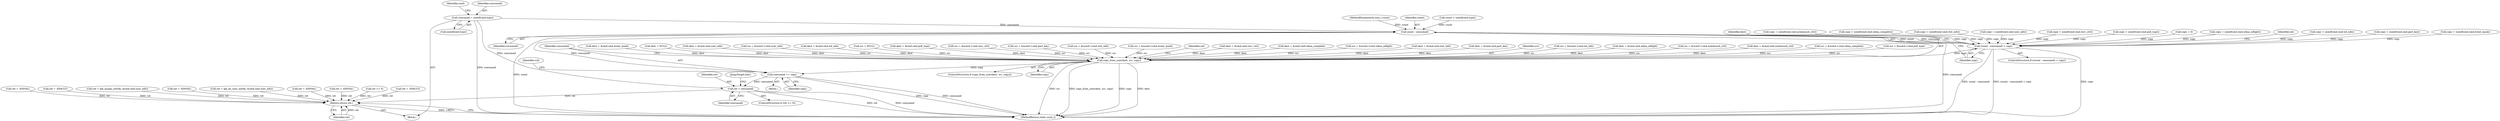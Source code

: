 digraph "0_linux_e6bd18f57aad1a2d1ef40e646d03ed0f2515c9e3_2@API" {
"1000167" [label="(Call,consumed = sizeof(cmd.type))"];
"1000463" [label="(Call,count - consumed)"];
"1000462" [label="(Call,(count - consumed) < copy)"];
"1000474" [label="(Call,copy_from_user(dest, src, copy))"];
"1000484" [label="(Call,consumed += copy)"];
"1000719" [label="(Call,ret = consumed)"];
"1000723" [label="(Return,return ret;)"];
"1000285" [label="(Call,copy = sizeof(cmd.cmd.part_key))"];
"1000512" [label="(Call,ret = qib_assign_ctxt(fp, &cmd.cmd.user_info))"];
"1000188" [label="(Call,dest = &cmd.cmd.user_info)"];
"1000175" [label="(Identifier,cmd)"];
"1000721" [label="(Identifier,consumed)"];
"1000196" [label="(Call,src = &ucmd->cmd.user_info)"];
"1000486" [label="(Identifier,copy)"];
"1000464" [label="(Identifier,count)"];
"1000427" [label="(Call,copy = sizeof(cmd.cmd.event_mask))"];
"1000462" [label="(Call,(count - consumed) < copy)"];
"1000475" [label="(Identifier,dest)"];
"1000349" [label="(Call,copy = sizeof(cmd.cmd.armlaunch_ctrl))"];
"1000267" [label="(Call,dest = &cmd.cmd.tid_info)"];
"1000315" [label="(Call,src = NULL)"];
"1000401" [label="(Call,copy = sizeof(cmd.cmd.sdma_complete))"];
"1000473" [label="(ControlStructure,if (copy_from_user(dest, src, copy)))"];
"1000232" [label="(Call,copy = sizeof(cmd.cmd.ctxt_info))"];
"1000130" [label="(Call,count < sizeof(cmd.type))"];
"1000331" [label="(Call,dest = &cmd.cmd.poll_type)"];
"1000167" [label="(Call,consumed = sizeof(cmd.type))"];
"1000137" [label="(Call,ret = -EINVAL)"];
"1000222" [label="(Call,src = &ucmd->cmd.recv_ctrl)"];
"1000180" [label="(Call,copy = sizeof(cmd.cmd.user_info))"];
"1000206" [label="(Call,copy = sizeof(cmd.cmd.recv_ctrl))"];
"1000301" [label="(Call,src = &ucmd->cmd.part_key)"];
"1000104" [label="(MethodParameterIn,size_t count)"];
"1000248" [label="(Call,src = &ucmd->cmd.ctxt_info)"];
"1000527" [label="(Call,ret = qib_do_user_init(fp, &cmd.cmd.user_info))"];
"1000323" [label="(Call,copy = sizeof(cmd.cmd.poll_type))"];
"1000485" [label="(Identifier,consumed)"];
"1000466" [label="(Identifier,copy)"];
"1000443" [label="(Call,src = &ucmd->cmd.event_mask)"];
"1000719" [label="(Call,ret = consumed)"];
"1000453" [label="(Call,ret = -EINVAL)"];
"1000474" [label="(Call,copy_from_user(dest, src, copy))"];
"1000480" [label="(Identifier,ret)"];
"1000468" [label="(Call,ret = -EINVAL)"];
"1000716" [label="(Call,ret >= 0)"];
"1000465" [label="(Identifier,consumed)"];
"1000722" [label="(JumpTarget,bail:)"];
"1000214" [label="(Call,dest = &cmd.cmd.recv_ctrl)"];
"1000169" [label="(Call,sizeof(cmd.type))"];
"1000479" [label="(Call,ret = -EFAULT)"];
"1000312" [label="(Call,copy = 0)"];
"1000477" [label="(Identifier,copy)"];
"1000409" [label="(Call,dest = &cmd.cmd.sdma_complete)"];
"1000391" [label="(Call,src = &ucmd->cmd.sdma_inflight)"];
"1000460" [label="(Block,)"];
"1000375" [label="(Call,copy = sizeof(cmd.cmd.sdma_inflight))"];
"1000488" [label="(Identifier,rcd)"];
"1000501" [label="(Call,ret = -EINVAL)"];
"1000240" [label="(Call,dest = &cmd.cmd.ctxt_info)"];
"1000724" [label="(Identifier,ret)"];
"1000461" [label="(ControlStructure,if ((count - consumed) < copy))"];
"1000162" [label="(Call,ret = -EFAULT)"];
"1000293" [label="(Call,dest = &cmd.cmd.part_key)"];
"1000168" [label="(Identifier,consumed)"];
"1000106" [label="(Block,)"];
"1000725" [label="(MethodReturn,static ssize_t)"];
"1000476" [label="(Identifier,src)"];
"1000275" [label="(Call,src = &ucmd->cmd.tid_info)"];
"1000723" [label="(Return,return ret;)"];
"1000383" [label="(Call,dest = &cmd.cmd.sdma_inflight)"];
"1000365" [label="(Call,src = &ucmd->cmd.armlaunch_ctrl)"];
"1000463" [label="(Call,count - consumed)"];
"1000715" [label="(ControlStructure,if (ret >= 0))"];
"1000469" [label="(Identifier,ret)"];
"1000357" [label="(Call,dest = &cmd.cmd.armlaunch_ctrl)"];
"1000417" [label="(Call,src = &ucmd->cmd.sdma_complete)"];
"1000339" [label="(Call,src = &ucmd->cmd.poll_type)"];
"1000484" [label="(Call,consumed += copy)"];
"1000259" [label="(Call,copy = sizeof(cmd.cmd.tid_info))"];
"1000435" [label="(Call,dest = &cmd.cmd.event_mask)"];
"1000318" [label="(Call,dest = NULL)"];
"1000720" [label="(Identifier,ret)"];
"1000167" -> "1000106"  [label="AST: "];
"1000167" -> "1000169"  [label="CFG: "];
"1000168" -> "1000167"  [label="AST: "];
"1000169" -> "1000167"  [label="AST: "];
"1000175" -> "1000167"  [label="CFG: "];
"1000167" -> "1000725"  [label="DDG: consumed"];
"1000167" -> "1000463"  [label="DDG: consumed"];
"1000167" -> "1000719"  [label="DDG: consumed"];
"1000463" -> "1000462"  [label="AST: "];
"1000463" -> "1000465"  [label="CFG: "];
"1000464" -> "1000463"  [label="AST: "];
"1000465" -> "1000463"  [label="AST: "];
"1000466" -> "1000463"  [label="CFG: "];
"1000463" -> "1000725"  [label="DDG: consumed"];
"1000463" -> "1000725"  [label="DDG: count"];
"1000463" -> "1000462"  [label="DDG: count"];
"1000463" -> "1000462"  [label="DDG: consumed"];
"1000130" -> "1000463"  [label="DDG: count"];
"1000104" -> "1000463"  [label="DDG: count"];
"1000463" -> "1000484"  [label="DDG: consumed"];
"1000462" -> "1000461"  [label="AST: "];
"1000462" -> "1000466"  [label="CFG: "];
"1000466" -> "1000462"  [label="AST: "];
"1000469" -> "1000462"  [label="CFG: "];
"1000475" -> "1000462"  [label="CFG: "];
"1000462" -> "1000725"  [label="DDG: count - consumed"];
"1000462" -> "1000725"  [label="DDG: (count - consumed) < copy"];
"1000462" -> "1000725"  [label="DDG: copy"];
"1000427" -> "1000462"  [label="DDG: copy"];
"1000375" -> "1000462"  [label="DDG: copy"];
"1000232" -> "1000462"  [label="DDG: copy"];
"1000180" -> "1000462"  [label="DDG: copy"];
"1000206" -> "1000462"  [label="DDG: copy"];
"1000349" -> "1000462"  [label="DDG: copy"];
"1000323" -> "1000462"  [label="DDG: copy"];
"1000285" -> "1000462"  [label="DDG: copy"];
"1000259" -> "1000462"  [label="DDG: copy"];
"1000312" -> "1000462"  [label="DDG: copy"];
"1000401" -> "1000462"  [label="DDG: copy"];
"1000462" -> "1000474"  [label="DDG: copy"];
"1000474" -> "1000473"  [label="AST: "];
"1000474" -> "1000477"  [label="CFG: "];
"1000475" -> "1000474"  [label="AST: "];
"1000476" -> "1000474"  [label="AST: "];
"1000477" -> "1000474"  [label="AST: "];
"1000480" -> "1000474"  [label="CFG: "];
"1000485" -> "1000474"  [label="CFG: "];
"1000474" -> "1000725"  [label="DDG: src"];
"1000474" -> "1000725"  [label="DDG: copy_from_user(dest, src, copy)"];
"1000474" -> "1000725"  [label="DDG: copy"];
"1000474" -> "1000725"  [label="DDG: dest"];
"1000435" -> "1000474"  [label="DDG: dest"];
"1000293" -> "1000474"  [label="DDG: dest"];
"1000383" -> "1000474"  [label="DDG: dest"];
"1000357" -> "1000474"  [label="DDG: dest"];
"1000409" -> "1000474"  [label="DDG: dest"];
"1000214" -> "1000474"  [label="DDG: dest"];
"1000240" -> "1000474"  [label="DDG: dest"];
"1000318" -> "1000474"  [label="DDG: dest"];
"1000188" -> "1000474"  [label="DDG: dest"];
"1000331" -> "1000474"  [label="DDG: dest"];
"1000267" -> "1000474"  [label="DDG: dest"];
"1000222" -> "1000474"  [label="DDG: src"];
"1000391" -> "1000474"  [label="DDG: src"];
"1000315" -> "1000474"  [label="DDG: src"];
"1000301" -> "1000474"  [label="DDG: src"];
"1000196" -> "1000474"  [label="DDG: src"];
"1000339" -> "1000474"  [label="DDG: src"];
"1000365" -> "1000474"  [label="DDG: src"];
"1000417" -> "1000474"  [label="DDG: src"];
"1000275" -> "1000474"  [label="DDG: src"];
"1000443" -> "1000474"  [label="DDG: src"];
"1000248" -> "1000474"  [label="DDG: src"];
"1000474" -> "1000484"  [label="DDG: copy"];
"1000484" -> "1000460"  [label="AST: "];
"1000484" -> "1000486"  [label="CFG: "];
"1000485" -> "1000484"  [label="AST: "];
"1000486" -> "1000484"  [label="AST: "];
"1000488" -> "1000484"  [label="CFG: "];
"1000484" -> "1000725"  [label="DDG: copy"];
"1000484" -> "1000725"  [label="DDG: consumed"];
"1000484" -> "1000719"  [label="DDG: consumed"];
"1000719" -> "1000715"  [label="AST: "];
"1000719" -> "1000721"  [label="CFG: "];
"1000720" -> "1000719"  [label="AST: "];
"1000721" -> "1000719"  [label="AST: "];
"1000722" -> "1000719"  [label="CFG: "];
"1000719" -> "1000725"  [label="DDG: consumed"];
"1000719" -> "1000725"  [label="DDG: ret"];
"1000719" -> "1000723"  [label="DDG: ret"];
"1000723" -> "1000106"  [label="AST: "];
"1000723" -> "1000724"  [label="CFG: "];
"1000724" -> "1000723"  [label="AST: "];
"1000725" -> "1000723"  [label="CFG: "];
"1000723" -> "1000725"  [label="DDG: <RET>"];
"1000724" -> "1000723"  [label="DDG: ret"];
"1000512" -> "1000723"  [label="DDG: ret"];
"1000527" -> "1000723"  [label="DDG: ret"];
"1000716" -> "1000723"  [label="DDG: ret"];
"1000479" -> "1000723"  [label="DDG: ret"];
"1000137" -> "1000723"  [label="DDG: ret"];
"1000501" -> "1000723"  [label="DDG: ret"];
"1000468" -> "1000723"  [label="DDG: ret"];
"1000162" -> "1000723"  [label="DDG: ret"];
"1000453" -> "1000723"  [label="DDG: ret"];
}
